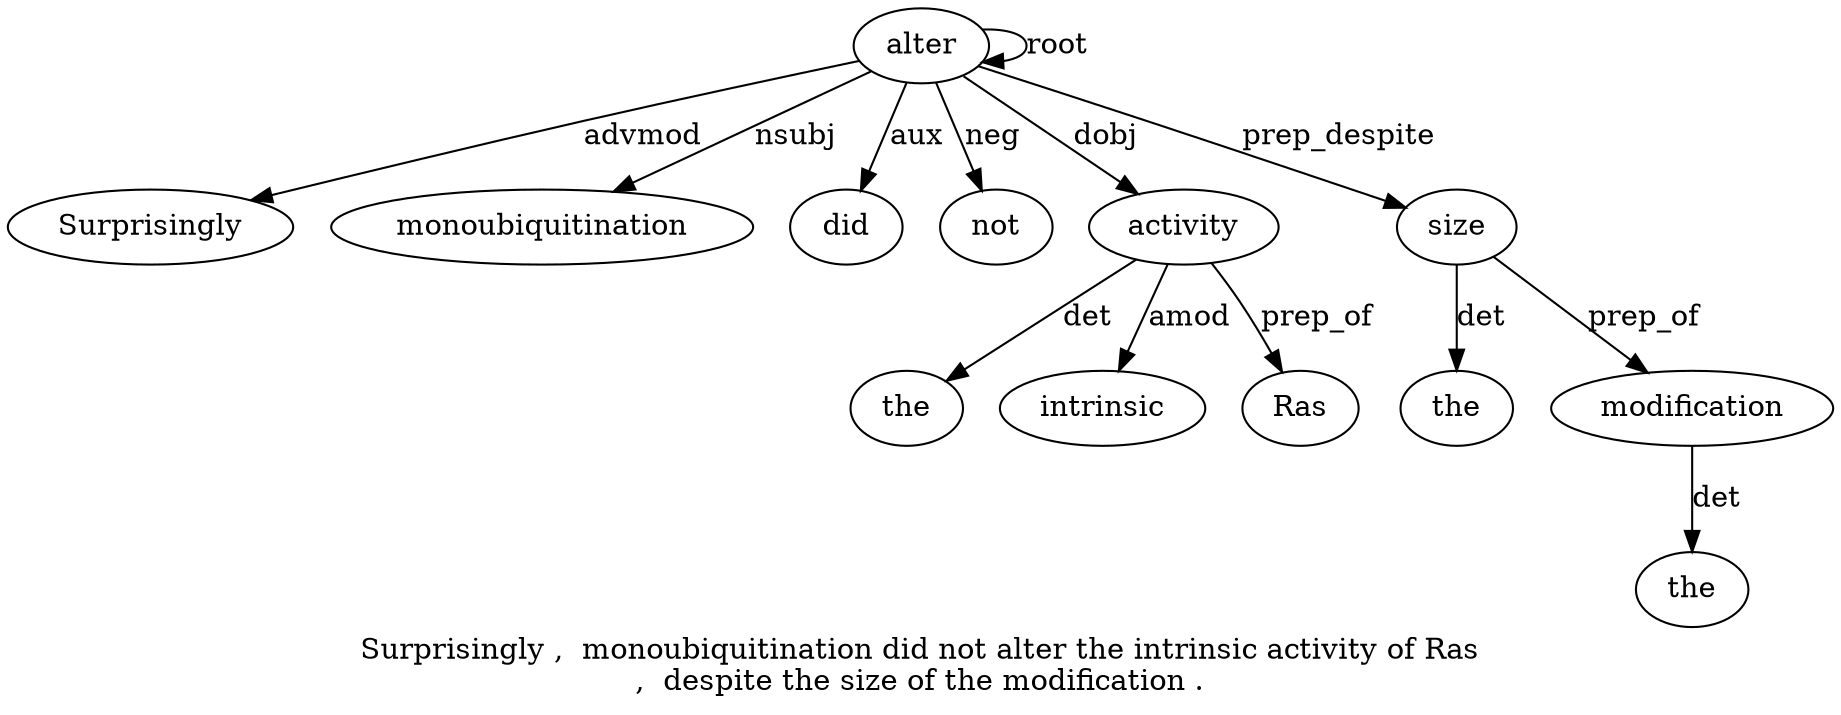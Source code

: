 digraph "Surprisingly ,  monoubiquitination did not alter the intrinsic activity of Ras ,  despite the size of the modification ." {
label="Surprisingly ,  monoubiquitination did not alter the intrinsic activity of Ras
,  despite the size of the modification .";
alter6 [style=filled, fillcolor=white, label=alter];
Surprisingly1 [style=filled, fillcolor=white, label=Surprisingly];
alter6 -> Surprisingly1  [label=advmod];
monoubiquitination3 [style=filled, fillcolor=white, label=monoubiquitination];
alter6 -> monoubiquitination3  [label=nsubj];
did4 [style=filled, fillcolor=white, label=did];
alter6 -> did4  [label=aux];
not5 [style=filled, fillcolor=white, label=not];
alter6 -> not5  [label=neg];
alter6 -> alter6  [label=root];
activity9 [style=filled, fillcolor=white, label=activity];
the7 [style=filled, fillcolor=white, label=the];
activity9 -> the7  [label=det];
intrinsic8 [style=filled, fillcolor=white, label=intrinsic];
activity9 -> intrinsic8  [label=amod];
alter6 -> activity9  [label=dobj];
Ras11 [style=filled, fillcolor=white, label=Ras];
activity9 -> Ras11  [label=prep_of];
size15 [style=filled, fillcolor=white, label=size];
the14 [style=filled, fillcolor=white, label=the];
size15 -> the14  [label=det];
alter6 -> size15  [label=prep_despite];
modification18 [style=filled, fillcolor=white, label=modification];
the17 [style=filled, fillcolor=white, label=the];
modification18 -> the17  [label=det];
size15 -> modification18  [label=prep_of];
}

